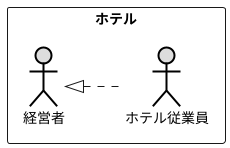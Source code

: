 @startuml 演習2-2
left to right direction
rectangle ホテル {
actor 経営者 #DDDDDD;line:black;line.bold;
actor ホテル従業員 #DDDDDD;line:black;line.bold;
}
経営者 <|-[dashed]- ホテル従業員